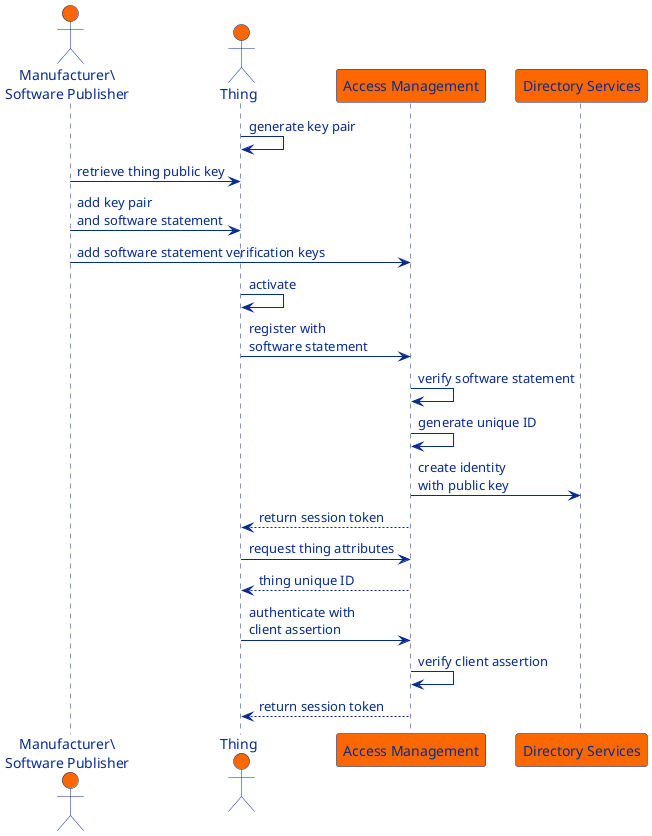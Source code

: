 @startuml

skinparam sequence {
    ArrowFontColor #062b8c
    ArrowColor #062b8c
    LifeLineBorderColor #062b8c

    ParticipantBorderColor #062b8c
    ParticipantBackgroundColor #fc6700
    ParticipantFontColor #062b8c

    ActorBorderColor #062b8c
    ActorBackgroundColor #fc6700
    ActorFontColor #062b8c
}

actor "Manufacturer\\\nSoftware Publisher" as man
actor "Thing" as thing
participant "Access Management" as am
participant "Directory Services" as ds

thing -> thing : generate key pair
man -> thing : retrieve thing public key
man -> thing : add key pair\nand software statement
man -> am : add software statement verification keys

thing -> thing : activate
thing -> am : register with\nsoftware statement
am -> am : verify software statement
am -> am : generate unique ID
am -> ds : create identity\nwith public key
am --> thing : return session token

thing -> am : request thing attributes
am --> thing : thing unique ID
thing -> am : authenticate with\nclient assertion
am -> am : verify client assertion
am --> thing : return session token

@enduml